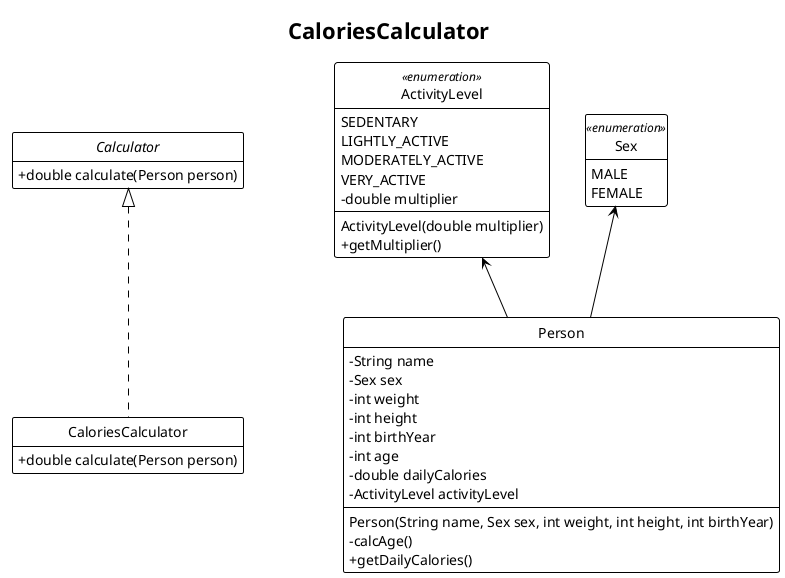 @startuml
!theme plain
hide circle
hide empty attributes
hide empty methods
skinparam classAttributeIconSize 0
top to bottom direction

title CaloriesCalculator

interface Calculator {
    + double calculate(Person person)
}

class CaloriesCalculator {
    + double calculate(Person person)
}

class Person {
    - String name
    - Sex sex
    - int weight
    - int height
    - int birthYear
    - int age
    - double dailyCalories
    - ActivityLevel activityLevel
    Person(String name, Sex sex, int weight, int height, int birthYear)
    - calcAge()
    + getDailyCalories()
}

enum ActivityLevel <<enumeration>> {
    SEDENTARY
    LIGHTLY_ACTIVE
    MODERATELY_ACTIVE
    VERY_ACTIVE
    - double multiplier
    ActivityLevel(double multiplier)
    + getMultiplier()
}

enum Sex <<enumeration>> {
    MALE
    FEMALE
}

Calculator <|.. CaloriesCalculator

ActivityLevel <-- Person
Sex <-- Person
@enduml